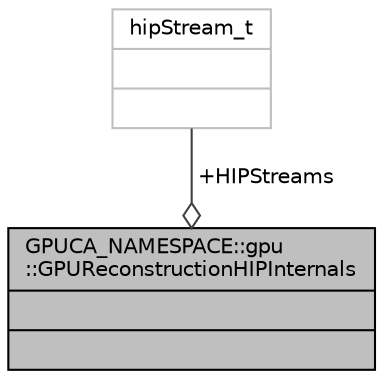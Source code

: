 digraph "GPUCA_NAMESPACE::gpu::GPUReconstructionHIPInternals"
{
 // INTERACTIVE_SVG=YES
  bgcolor="transparent";
  edge [fontname="Helvetica",fontsize="10",labelfontname="Helvetica",labelfontsize="10"];
  node [fontname="Helvetica",fontsize="10",shape=record];
  Node1 [label="{GPUCA_NAMESPACE::gpu\l::GPUReconstructionHIPInternals\n||}",height=0.2,width=0.4,color="black", fillcolor="grey75", style="filled", fontcolor="black"];
  Node2 -> Node1 [color="grey25",fontsize="10",style="solid",label=" +HIPStreams" ,arrowhead="odiamond",fontname="Helvetica"];
  Node2 [label="{hipStream_t\n||}",height=0.2,width=0.4,color="grey75"];
}
